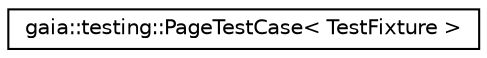 digraph G
{
  edge [fontname="Helvetica",fontsize="10",labelfontname="Helvetica",labelfontsize="10"];
  node [fontname="Helvetica",fontsize="10",shape=record];
  rankdir=LR;
  Node1 [label="gaia::testing::PageTestCase\< TestFixture \>",height=0.2,width=0.4,color="black", fillcolor="white", style="filled",URL="$df/dcd/classgaia_1_1testing_1_1_page_test_case.html",tooltip="This is common code used to support Page test cases."];
}
